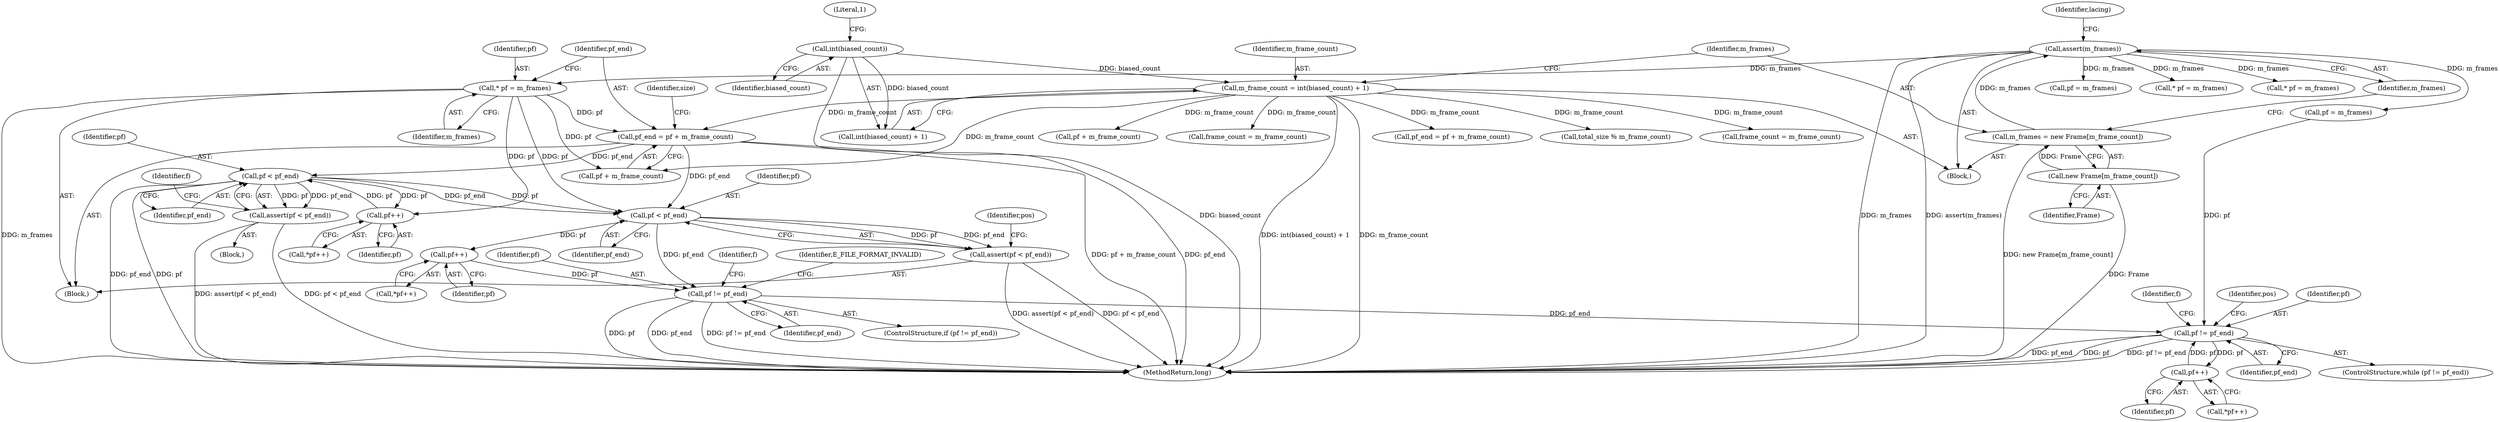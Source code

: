 digraph "1_Android_04839626ed859623901ebd3a5fd483982186b59d_174@integer" {
"1000366" [label="(Call,pf_end = pf + m_frame_count)"];
"1000363" [label="(Call,* pf = m_frames)"];
"1000355" [label="(Call,assert(m_frames))"];
"1000351" [label="(Call,m_frames = new Frame[m_frame_count])"];
"1000353" [label="(Call,new Frame[m_frame_count])"];
"1000345" [label="(Call,m_frame_count = int(biased_count) + 1)"];
"1000348" [label="(Call,int(biased_count))"];
"1000425" [label="(Call,pf < pf_end)"];
"1000422" [label="(Call,pf++)"];
"1000424" [label="(Call,assert(pf < pf_end))"];
"1000444" [label="(Call,pf < pf_end)"];
"1000443" [label="(Call,assert(pf < pf_end))"];
"1000456" [label="(Call,pf++)"];
"1000459" [label="(Call,pf != pf_end)"];
"1000504" [label="(Call,pf != pf_end)"];
"1000512" [label="(Call,pf++)"];
"1000363" [label="(Call,* pf = m_frames)"];
"1000506" [label="(Identifier,pf_end)"];
"1000513" [label="(Identifier,pf)"];
"1000904" [label="(Call,pf = m_frames)"];
"1000347" [label="(Call,int(biased_count) + 1)"];
"1000354" [label="(Identifier,Frame)"];
"1000345" [label="(Call,m_frame_count = int(biased_count) + 1)"];
"1000359" [label="(Identifier,lacing)"];
"1000361" [label="(Block,)"];
"1000569" [label="(Call,* pf = m_frames)"];
"1000457" [label="(Identifier,pf)"];
"1000422" [label="(Call,pf++)"];
"1000351" [label="(Call,m_frames = new Frame[m_frame_count])"];
"1000443" [label="(Call,assert(pf < pf_end))"];
"1000672" [label="(Call,* pf = m_frames)"];
"1000456" [label="(Call,pf++)"];
"1000675" [label="(Call,pf_end = pf + m_frame_count)"];
"1000503" [label="(ControlStructure,while (pf != pf_end))"];
"1000383" [label="(Block,)"];
"1000423" [label="(Identifier,pf)"];
"1000424" [label="(Call,assert(pf < pf_end))"];
"1000373" [label="(Identifier,size)"];
"1000466" [label="(Identifier,f)"];
"1000446" [label="(Identifier,pf_end)"];
"1000463" [label="(Identifier,E_FILE_FORMAT_INVALID)"];
"1000364" [label="(Identifier,pf)"];
"1000346" [label="(Identifier,m_frame_count)"];
"1000550" [label="(Call,total_size % m_frame_count)"];
"1000942" [label="(MethodReturn,long)"];
"1000500" [label="(Call,pf = m_frames)"];
"1000348" [label="(Call,int(biased_count))"];
"1000461" [label="(Identifier,pf_end)"];
"1000376" [label="(Call,frame_count = m_frame_count)"];
"1000504" [label="(Call,pf != pf_end)"];
"1000512" [label="(Call,pf++)"];
"1000444" [label="(Call,pf < pf_end)"];
"1000353" [label="(Call,new Frame[m_frame_count])"];
"1000366" [label="(Call,pf_end = pf + m_frame_count)"];
"1000122" [label="(Block,)"];
"1000427" [label="(Identifier,pf_end)"];
"1000425" [label="(Call,pf < pf_end)"];
"1000455" [label="(Call,*pf++)"];
"1000367" [label="(Identifier,pf_end)"];
"1000365" [label="(Identifier,m_frames)"];
"1000349" [label="(Identifier,biased_count)"];
"1000458" [label="(ControlStructure,if (pf != pf_end))"];
"1000534" [label="(Identifier,pos)"];
"1000356" [label="(Identifier,m_frames)"];
"1000426" [label="(Identifier,pf)"];
"1000677" [label="(Call,pf + m_frame_count)"];
"1000445" [label="(Identifier,pf)"];
"1000460" [label="(Identifier,pf)"];
"1000355" [label="(Call,assert(m_frames))"];
"1000421" [label="(Call,*pf++)"];
"1000430" [label="(Identifier,f)"];
"1000511" [label="(Call,*pf++)"];
"1000459" [label="(Call,pf != pf_end)"];
"1000630" [label="(Call,frame_count = m_frame_count)"];
"1000368" [label="(Call,pf + m_frame_count)"];
"1000352" [label="(Identifier,m_frames)"];
"1000350" [label="(Literal,1)"];
"1000449" [label="(Identifier,pos)"];
"1000505" [label="(Identifier,pf)"];
"1000510" [label="(Identifier,f)"];
"1000366" -> "1000361"  [label="AST: "];
"1000366" -> "1000368"  [label="CFG: "];
"1000367" -> "1000366"  [label="AST: "];
"1000368" -> "1000366"  [label="AST: "];
"1000373" -> "1000366"  [label="CFG: "];
"1000366" -> "1000942"  [label="DDG: pf + m_frame_count"];
"1000366" -> "1000942"  [label="DDG: pf_end"];
"1000363" -> "1000366"  [label="DDG: pf"];
"1000345" -> "1000366"  [label="DDG: m_frame_count"];
"1000366" -> "1000425"  [label="DDG: pf_end"];
"1000366" -> "1000444"  [label="DDG: pf_end"];
"1000363" -> "1000361"  [label="AST: "];
"1000363" -> "1000365"  [label="CFG: "];
"1000364" -> "1000363"  [label="AST: "];
"1000365" -> "1000363"  [label="AST: "];
"1000367" -> "1000363"  [label="CFG: "];
"1000363" -> "1000942"  [label="DDG: m_frames"];
"1000355" -> "1000363"  [label="DDG: m_frames"];
"1000363" -> "1000368"  [label="DDG: pf"];
"1000363" -> "1000422"  [label="DDG: pf"];
"1000363" -> "1000444"  [label="DDG: pf"];
"1000355" -> "1000122"  [label="AST: "];
"1000355" -> "1000356"  [label="CFG: "];
"1000356" -> "1000355"  [label="AST: "];
"1000359" -> "1000355"  [label="CFG: "];
"1000355" -> "1000942"  [label="DDG: m_frames"];
"1000355" -> "1000942"  [label="DDG: assert(m_frames)"];
"1000351" -> "1000355"  [label="DDG: m_frames"];
"1000355" -> "1000500"  [label="DDG: m_frames"];
"1000355" -> "1000569"  [label="DDG: m_frames"];
"1000355" -> "1000672"  [label="DDG: m_frames"];
"1000355" -> "1000904"  [label="DDG: m_frames"];
"1000351" -> "1000122"  [label="AST: "];
"1000351" -> "1000353"  [label="CFG: "];
"1000352" -> "1000351"  [label="AST: "];
"1000353" -> "1000351"  [label="AST: "];
"1000356" -> "1000351"  [label="CFG: "];
"1000351" -> "1000942"  [label="DDG: new Frame[m_frame_count]"];
"1000353" -> "1000351"  [label="DDG: Frame"];
"1000353" -> "1000354"  [label="CFG: "];
"1000354" -> "1000353"  [label="AST: "];
"1000353" -> "1000942"  [label="DDG: Frame"];
"1000345" -> "1000122"  [label="AST: "];
"1000345" -> "1000347"  [label="CFG: "];
"1000346" -> "1000345"  [label="AST: "];
"1000347" -> "1000345"  [label="AST: "];
"1000352" -> "1000345"  [label="CFG: "];
"1000345" -> "1000942"  [label="DDG: int(biased_count) + 1"];
"1000345" -> "1000942"  [label="DDG: m_frame_count"];
"1000348" -> "1000345"  [label="DDG: biased_count"];
"1000345" -> "1000368"  [label="DDG: m_frame_count"];
"1000345" -> "1000376"  [label="DDG: m_frame_count"];
"1000345" -> "1000550"  [label="DDG: m_frame_count"];
"1000345" -> "1000630"  [label="DDG: m_frame_count"];
"1000345" -> "1000675"  [label="DDG: m_frame_count"];
"1000345" -> "1000677"  [label="DDG: m_frame_count"];
"1000348" -> "1000347"  [label="AST: "];
"1000348" -> "1000349"  [label="CFG: "];
"1000349" -> "1000348"  [label="AST: "];
"1000350" -> "1000348"  [label="CFG: "];
"1000348" -> "1000942"  [label="DDG: biased_count"];
"1000348" -> "1000347"  [label="DDG: biased_count"];
"1000425" -> "1000424"  [label="AST: "];
"1000425" -> "1000427"  [label="CFG: "];
"1000426" -> "1000425"  [label="AST: "];
"1000427" -> "1000425"  [label="AST: "];
"1000424" -> "1000425"  [label="CFG: "];
"1000425" -> "1000942"  [label="DDG: pf_end"];
"1000425" -> "1000942"  [label="DDG: pf"];
"1000425" -> "1000422"  [label="DDG: pf"];
"1000425" -> "1000424"  [label="DDG: pf"];
"1000425" -> "1000424"  [label="DDG: pf_end"];
"1000422" -> "1000425"  [label="DDG: pf"];
"1000425" -> "1000444"  [label="DDG: pf"];
"1000425" -> "1000444"  [label="DDG: pf_end"];
"1000422" -> "1000421"  [label="AST: "];
"1000422" -> "1000423"  [label="CFG: "];
"1000423" -> "1000422"  [label="AST: "];
"1000421" -> "1000422"  [label="CFG: "];
"1000424" -> "1000383"  [label="AST: "];
"1000430" -> "1000424"  [label="CFG: "];
"1000424" -> "1000942"  [label="DDG: pf < pf_end"];
"1000424" -> "1000942"  [label="DDG: assert(pf < pf_end)"];
"1000444" -> "1000443"  [label="AST: "];
"1000444" -> "1000446"  [label="CFG: "];
"1000445" -> "1000444"  [label="AST: "];
"1000446" -> "1000444"  [label="AST: "];
"1000443" -> "1000444"  [label="CFG: "];
"1000444" -> "1000443"  [label="DDG: pf"];
"1000444" -> "1000443"  [label="DDG: pf_end"];
"1000444" -> "1000456"  [label="DDG: pf"];
"1000444" -> "1000459"  [label="DDG: pf_end"];
"1000443" -> "1000361"  [label="AST: "];
"1000449" -> "1000443"  [label="CFG: "];
"1000443" -> "1000942"  [label="DDG: assert(pf < pf_end)"];
"1000443" -> "1000942"  [label="DDG: pf < pf_end"];
"1000456" -> "1000455"  [label="AST: "];
"1000456" -> "1000457"  [label="CFG: "];
"1000457" -> "1000456"  [label="AST: "];
"1000455" -> "1000456"  [label="CFG: "];
"1000456" -> "1000459"  [label="DDG: pf"];
"1000459" -> "1000458"  [label="AST: "];
"1000459" -> "1000461"  [label="CFG: "];
"1000460" -> "1000459"  [label="AST: "];
"1000461" -> "1000459"  [label="AST: "];
"1000463" -> "1000459"  [label="CFG: "];
"1000466" -> "1000459"  [label="CFG: "];
"1000459" -> "1000942"  [label="DDG: pf"];
"1000459" -> "1000942"  [label="DDG: pf_end"];
"1000459" -> "1000942"  [label="DDG: pf != pf_end"];
"1000459" -> "1000504"  [label="DDG: pf_end"];
"1000504" -> "1000503"  [label="AST: "];
"1000504" -> "1000506"  [label="CFG: "];
"1000505" -> "1000504"  [label="AST: "];
"1000506" -> "1000504"  [label="AST: "];
"1000510" -> "1000504"  [label="CFG: "];
"1000534" -> "1000504"  [label="CFG: "];
"1000504" -> "1000942"  [label="DDG: pf_end"];
"1000504" -> "1000942"  [label="DDG: pf"];
"1000504" -> "1000942"  [label="DDG: pf != pf_end"];
"1000512" -> "1000504"  [label="DDG: pf"];
"1000500" -> "1000504"  [label="DDG: pf"];
"1000504" -> "1000512"  [label="DDG: pf"];
"1000512" -> "1000511"  [label="AST: "];
"1000512" -> "1000513"  [label="CFG: "];
"1000513" -> "1000512"  [label="AST: "];
"1000511" -> "1000512"  [label="CFG: "];
}
